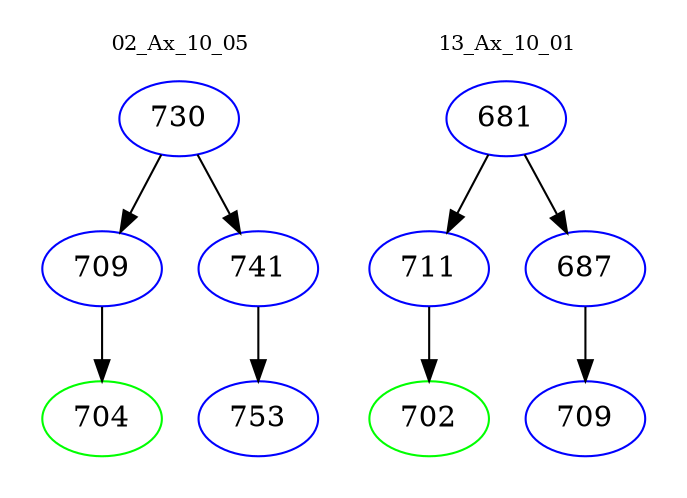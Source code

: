 digraph{
subgraph cluster_0 {
color = white
label = "02_Ax_10_05";
fontsize=10;
T0_730 [label="730", color="blue"]
T0_730 -> T0_709 [color="black"]
T0_709 [label="709", color="blue"]
T0_709 -> T0_704 [color="black"]
T0_704 [label="704", color="green"]
T0_730 -> T0_741 [color="black"]
T0_741 [label="741", color="blue"]
T0_741 -> T0_753 [color="black"]
T0_753 [label="753", color="blue"]
}
subgraph cluster_1 {
color = white
label = "13_Ax_10_01";
fontsize=10;
T1_681 [label="681", color="blue"]
T1_681 -> T1_711 [color="black"]
T1_711 [label="711", color="blue"]
T1_711 -> T1_702 [color="black"]
T1_702 [label="702", color="green"]
T1_681 -> T1_687 [color="black"]
T1_687 [label="687", color="blue"]
T1_687 -> T1_709 [color="black"]
T1_709 [label="709", color="blue"]
}
}
